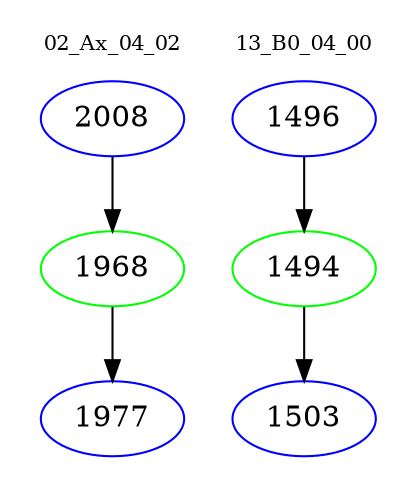 digraph{
subgraph cluster_0 {
color = white
label = "02_Ax_04_02";
fontsize=10;
T0_2008 [label="2008", color="blue"]
T0_2008 -> T0_1968 [color="black"]
T0_1968 [label="1968", color="green"]
T0_1968 -> T0_1977 [color="black"]
T0_1977 [label="1977", color="blue"]
}
subgraph cluster_1 {
color = white
label = "13_B0_04_00";
fontsize=10;
T1_1496 [label="1496", color="blue"]
T1_1496 -> T1_1494 [color="black"]
T1_1494 [label="1494", color="green"]
T1_1494 -> T1_1503 [color="black"]
T1_1503 [label="1503", color="blue"]
}
}
